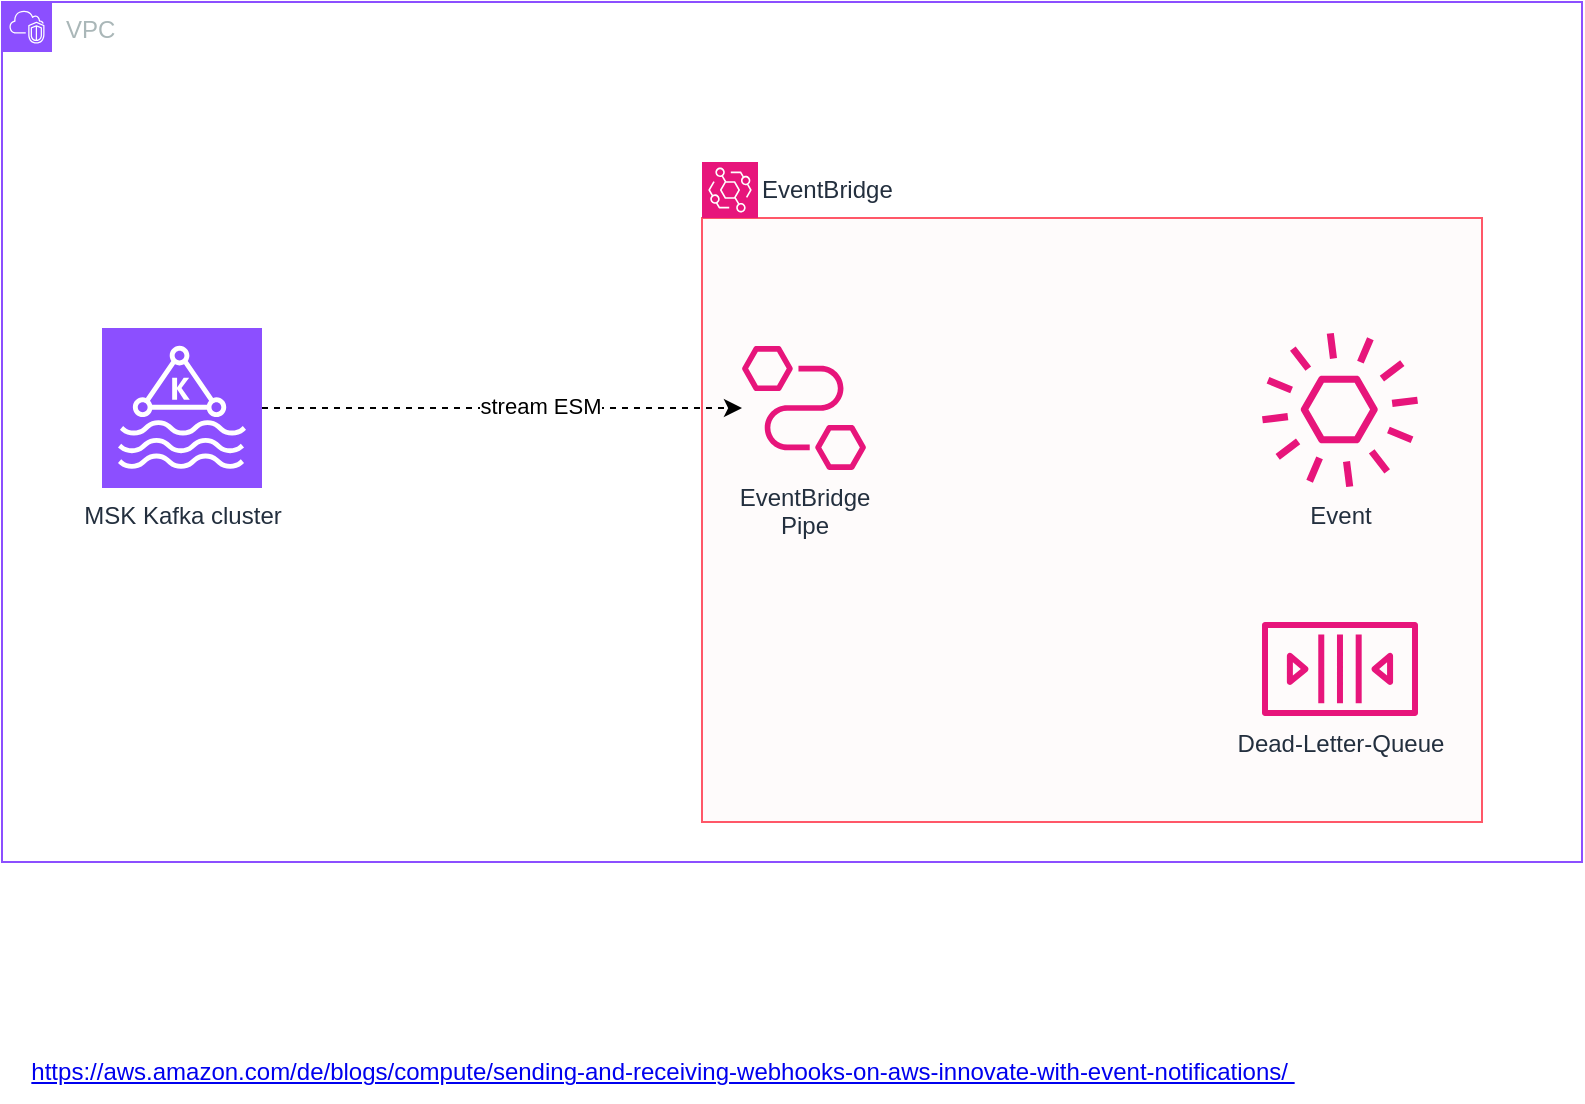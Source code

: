 <mxfile version="24.3.1" type="github">
  <diagram name="Seite-1" id="9gBseFmb6cs3R7AxfvP6">
    <mxGraphModel dx="923" dy="703" grid="1" gridSize="10" guides="1" tooltips="1" connect="1" arrows="1" fold="1" page="1" pageScale="1" pageWidth="827" pageHeight="1169" math="0" shadow="0">
      <root>
        <mxCell id="0" />
        <mxCell id="1" parent="0" />
        <mxCell id="xsF1oiGSLqGWLh3Dt7cL-1" value="VPC" style="points=[[0,0],[0.25,0],[0.5,0],[0.75,0],[1,0],[1,0.25],[1,0.5],[1,0.75],[1,1],[0.75,1],[0.5,1],[0.25,1],[0,1],[0,0.75],[0,0.5],[0,0.25]];outlineConnect=0;gradientColor=none;html=1;whiteSpace=wrap;fontSize=12;fontStyle=0;container=1;pointerEvents=0;collapsible=0;recursiveResize=0;shape=mxgraph.aws4.group;grIcon=mxgraph.aws4.group_vpc2;strokeColor=#8C4FFF;fillColor=none;verticalAlign=top;align=left;spacingLeft=30;fontColor=#AAB7B8;dashed=0;" vertex="1" parent="1">
          <mxGeometry x="30" y="50" width="790" height="430" as="geometry" />
        </mxCell>
        <mxCell id="xsF1oiGSLqGWLh3Dt7cL-10" value="" style="rounded=0;whiteSpace=wrap;html=1;fillColor=#fefbfb;strokeColor=#ff5768;" vertex="1" parent="xsF1oiGSLqGWLh3Dt7cL-1">
          <mxGeometry x="350" y="108" width="390" height="302" as="geometry" />
        </mxCell>
        <mxCell id="xsF1oiGSLqGWLh3Dt7cL-4" style="edgeStyle=orthogonalEdgeStyle;rounded=0;orthogonalLoop=1;jettySize=auto;html=1;dashed=1;" edge="1" parent="xsF1oiGSLqGWLh3Dt7cL-1" source="xsF1oiGSLqGWLh3Dt7cL-2" target="xsF1oiGSLqGWLh3Dt7cL-5">
          <mxGeometry relative="1" as="geometry">
            <mxPoint x="350" y="160" as="targetPoint" />
          </mxGeometry>
        </mxCell>
        <mxCell id="xsF1oiGSLqGWLh3Dt7cL-13" value="stream ESM" style="edgeLabel;html=1;align=center;verticalAlign=middle;resizable=0;points=[];" vertex="1" connectable="0" parent="xsF1oiGSLqGWLh3Dt7cL-4">
          <mxGeometry x="0.159" y="1" relative="1" as="geometry">
            <mxPoint as="offset" />
          </mxGeometry>
        </mxCell>
        <mxCell id="xsF1oiGSLqGWLh3Dt7cL-2" value="MSK Kafka cluster" style="sketch=0;points=[[0,0,0],[0.25,0,0],[0.5,0,0],[0.75,0,0],[1,0,0],[0,1,0],[0.25,1,0],[0.5,1,0],[0.75,1,0],[1,1,0],[0,0.25,0],[0,0.5,0],[0,0.75,0],[1,0.25,0],[1,0.5,0],[1,0.75,0]];outlineConnect=0;fontColor=#232F3E;fillColor=#8C4FFF;strokeColor=#ffffff;dashed=0;verticalLabelPosition=bottom;verticalAlign=top;align=center;html=1;fontSize=12;fontStyle=0;aspect=fixed;shape=mxgraph.aws4.resourceIcon;resIcon=mxgraph.aws4.managed_streaming_for_kafka;" vertex="1" parent="xsF1oiGSLqGWLh3Dt7cL-1">
          <mxGeometry x="50" y="163" width="80" height="80" as="geometry" />
        </mxCell>
        <mxCell id="xsF1oiGSLqGWLh3Dt7cL-7" value="EventBridge" style="sketch=0;points=[[0,0,0],[0.25,0,0],[0.5,0,0],[0.75,0,0],[1,0,0],[0,1,0],[0.25,1,0],[0.5,1,0],[0.75,1,0],[1,1,0],[0,0.25,0],[0,0.5,0],[0,0.75,0],[1,0.25,0],[1,0.5,0],[1,0.75,0]];outlineConnect=0;fontColor=#232F3E;fillColor=#E7157B;strokeColor=#ffffff;dashed=0;verticalLabelPosition=middle;verticalAlign=middle;align=left;html=1;fontSize=12;fontStyle=0;aspect=fixed;shape=mxgraph.aws4.resourceIcon;resIcon=mxgraph.aws4.eventbridge;labelPosition=right;" vertex="1" parent="xsF1oiGSLqGWLh3Dt7cL-1">
          <mxGeometry x="350" y="80" width="28" height="28" as="geometry" />
        </mxCell>
        <mxCell id="xsF1oiGSLqGWLh3Dt7cL-5" value="EventBridge&lt;br&gt;Pipe" style="sketch=0;outlineConnect=0;fontColor=#232F3E;gradientColor=none;fillColor=#E7157B;strokeColor=none;dashed=0;verticalLabelPosition=bottom;verticalAlign=top;align=center;html=1;fontSize=12;fontStyle=0;aspect=fixed;pointerEvents=1;shape=mxgraph.aws4.eventbridge_pipes;" vertex="1" parent="xsF1oiGSLqGWLh3Dt7cL-1">
          <mxGeometry x="370" y="172" width="62" height="62" as="geometry" />
        </mxCell>
        <mxCell id="xsF1oiGSLqGWLh3Dt7cL-9" value="Dead-Letter-Queue" style="sketch=0;outlineConnect=0;fontColor=#232F3E;gradientColor=none;fillColor=#E7157B;strokeColor=none;dashed=0;verticalLabelPosition=bottom;verticalAlign=top;align=center;html=1;fontSize=12;fontStyle=0;aspect=fixed;pointerEvents=1;shape=mxgraph.aws4.queue;" vertex="1" parent="xsF1oiGSLqGWLh3Dt7cL-1">
          <mxGeometry x="630" y="310" width="78" height="47" as="geometry" />
        </mxCell>
        <mxCell id="xsF1oiGSLqGWLh3Dt7cL-8" value="Event" style="sketch=0;outlineConnect=0;fontColor=#232F3E;gradientColor=none;fillColor=#E7157B;strokeColor=none;dashed=0;verticalLabelPosition=bottom;verticalAlign=top;align=center;html=1;fontSize=12;fontStyle=0;aspect=fixed;pointerEvents=1;shape=mxgraph.aws4.event;" vertex="1" parent="xsF1oiGSLqGWLh3Dt7cL-1">
          <mxGeometry x="630" y="165" width="78" height="78" as="geometry" />
        </mxCell>
        <mxCell id="xsF1oiGSLqGWLh3Dt7cL-6" value="&lt;a href=&quot;https://aws.amazon.com/de/blogs/compute/sending-and-receiving-webhooks-on-aws-innovate-with-event-notifications/&quot;&gt;https://aws.amazon.com/de/blogs/compute/sending-and-receiving-webhooks-on-aws-innovate-with-event-notifications/&amp;nbsp;&lt;/a&gt;" style="text;html=1;align=center;verticalAlign=middle;resizable=0;points=[];autosize=1;strokeColor=none;fillColor=none;" vertex="1" parent="1">
          <mxGeometry x="30" y="570" width="660" height="30" as="geometry" />
        </mxCell>
      </root>
    </mxGraphModel>
  </diagram>
</mxfile>
